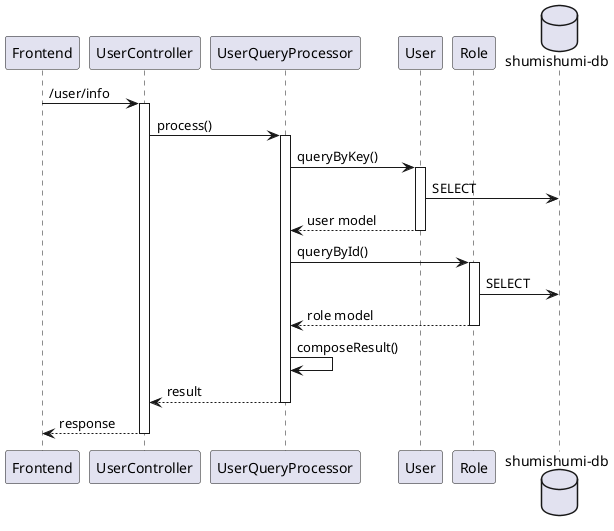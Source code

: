 @startuml query
participant "Frontend" as fe
participant "UserController" as uc

participant "UserQueryProcessor" as proc

participant "User" as um
participant "Role" as rm

database "shumishumi-db" as db

fe -> uc++ : /user/info
uc -> proc++ : process()

proc -> um++ : queryByKey()
um -> db : SELECT
return user model

proc -> rm++ : queryById()
rm -> db : SELECT
return role model

proc -> proc : composeResult()

return result
return response

@enduml
